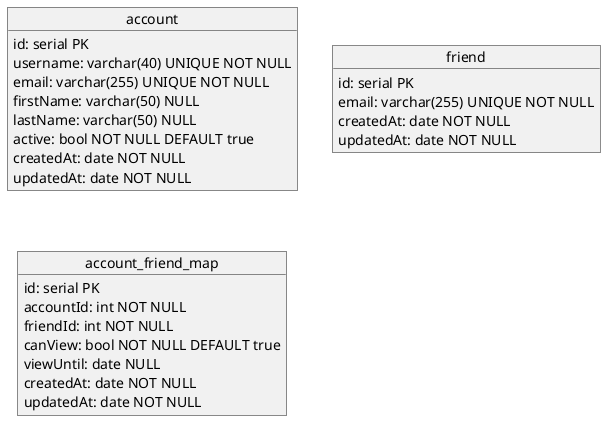 @startuml

object account {
    id: serial PK
    username: varchar(40) UNIQUE NOT NULL
    email: varchar(255) UNIQUE NOT NULL
    firstName: varchar(50) NULL
    lastName: varchar(50) NULL
    active: bool NOT NULL DEFAULT true
    createdAt: date NOT NULL
    updatedAt: date NOT NULL
}

object friend {
    id: serial PK
    email: varchar(255) UNIQUE NOT NULL
    createdAt: date NOT NULL
    updatedAt: date NOT NULL
}

object account_friend_map {
    id: serial PK
    accountId: int NOT NULL
    friendId: int NOT NULL
    canView: bool NOT NULL DEFAULT true
    viewUntil: date NULL
    createdAt: date NOT NULL
    updatedAt: date NOT NULL
}

@enduml